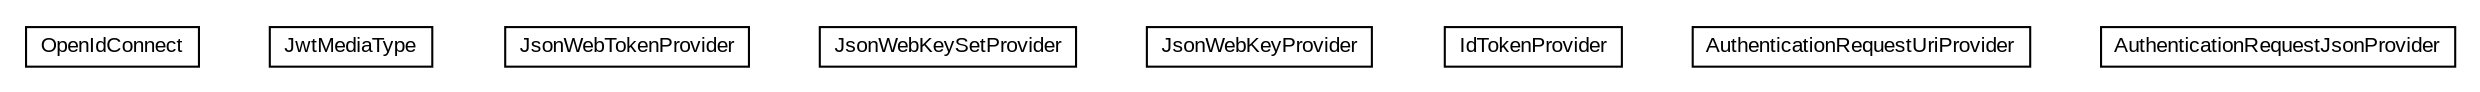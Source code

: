 #!/usr/local/bin/dot
#
# Class diagram 
# Generated by UMLGraph version R5_6-24-gf6e263 (http://www.umlgraph.org/)
#

digraph G {
	edge [fontname="arial",fontsize=10,labelfontname="arial",labelfontsize=10];
	node [fontname="arial",fontsize=10,shape=plaintext];
	nodesep=0.25;
	ranksep=0.5;
	// net.trajano.openidconnect.rs.OpenIdConnect
	c435 [label=<<table title="net.trajano.openidconnect.rs.OpenIdConnect" border="0" cellborder="1" cellspacing="0" cellpadding="2" port="p" href="./OpenIdConnect.html">
		<tr><td><table border="0" cellspacing="0" cellpadding="1">
<tr><td align="center" balign="center"> OpenIdConnect </td></tr>
		</table></td></tr>
		</table>>, URL="./OpenIdConnect.html", fontname="arial", fontcolor="black", fontsize=10.0];
	// net.trajano.openidconnect.rs.JwtMediaType
	c436 [label=<<table title="net.trajano.openidconnect.rs.JwtMediaType" border="0" cellborder="1" cellspacing="0" cellpadding="2" port="p" href="./JwtMediaType.html">
		<tr><td><table border="0" cellspacing="0" cellpadding="1">
<tr><td align="center" balign="center"> JwtMediaType </td></tr>
		</table></td></tr>
		</table>>, URL="./JwtMediaType.html", fontname="arial", fontcolor="black", fontsize=10.0];
	// net.trajano.openidconnect.rs.JsonWebTokenProvider
	c437 [label=<<table title="net.trajano.openidconnect.rs.JsonWebTokenProvider" border="0" cellborder="1" cellspacing="0" cellpadding="2" port="p" href="./JsonWebTokenProvider.html">
		<tr><td><table border="0" cellspacing="0" cellpadding="1">
<tr><td align="center" balign="center"> JsonWebTokenProvider </td></tr>
		</table></td></tr>
		</table>>, URL="./JsonWebTokenProvider.html", fontname="arial", fontcolor="black", fontsize=10.0];
	// net.trajano.openidconnect.rs.JsonWebKeySetProvider
	c438 [label=<<table title="net.trajano.openidconnect.rs.JsonWebKeySetProvider" border="0" cellborder="1" cellspacing="0" cellpadding="2" port="p" href="./JsonWebKeySetProvider.html">
		<tr><td><table border="0" cellspacing="0" cellpadding="1">
<tr><td align="center" balign="center"> JsonWebKeySetProvider </td></tr>
		</table></td></tr>
		</table>>, URL="./JsonWebKeySetProvider.html", fontname="arial", fontcolor="black", fontsize=10.0];
	// net.trajano.openidconnect.rs.JsonWebKeyProvider
	c439 [label=<<table title="net.trajano.openidconnect.rs.JsonWebKeyProvider" border="0" cellborder="1" cellspacing="0" cellpadding="2" port="p" href="./JsonWebKeyProvider.html">
		<tr><td><table border="0" cellspacing="0" cellpadding="1">
<tr><td align="center" balign="center"> JsonWebKeyProvider </td></tr>
		</table></td></tr>
		</table>>, URL="./JsonWebKeyProvider.html", fontname="arial", fontcolor="black", fontsize=10.0];
	// net.trajano.openidconnect.rs.IdTokenProvider
	c440 [label=<<table title="net.trajano.openidconnect.rs.IdTokenProvider" border="0" cellborder="1" cellspacing="0" cellpadding="2" port="p" href="./IdTokenProvider.html">
		<tr><td><table border="0" cellspacing="0" cellpadding="1">
<tr><td align="center" balign="center"> IdTokenProvider </td></tr>
		</table></td></tr>
		</table>>, URL="./IdTokenProvider.html", fontname="arial", fontcolor="black", fontsize=10.0];
	// net.trajano.openidconnect.rs.AuthenticationRequestUriProvider
	c441 [label=<<table title="net.trajano.openidconnect.rs.AuthenticationRequestUriProvider" border="0" cellborder="1" cellspacing="0" cellpadding="2" port="p" href="./AuthenticationRequestUriProvider.html">
		<tr><td><table border="0" cellspacing="0" cellpadding="1">
<tr><td align="center" balign="center"> AuthenticationRequestUriProvider </td></tr>
		</table></td></tr>
		</table>>, URL="./AuthenticationRequestUriProvider.html", fontname="arial", fontcolor="black", fontsize=10.0];
	// net.trajano.openidconnect.rs.AuthenticationRequestJsonProvider
	c442 [label=<<table title="net.trajano.openidconnect.rs.AuthenticationRequestJsonProvider" border="0" cellborder="1" cellspacing="0" cellpadding="2" port="p" href="./AuthenticationRequestJsonProvider.html">
		<tr><td><table border="0" cellspacing="0" cellpadding="1">
<tr><td align="center" balign="center"> AuthenticationRequestJsonProvider </td></tr>
		</table></td></tr>
		</table>>, URL="./AuthenticationRequestJsonProvider.html", fontname="arial", fontcolor="black", fontsize=10.0];
}

